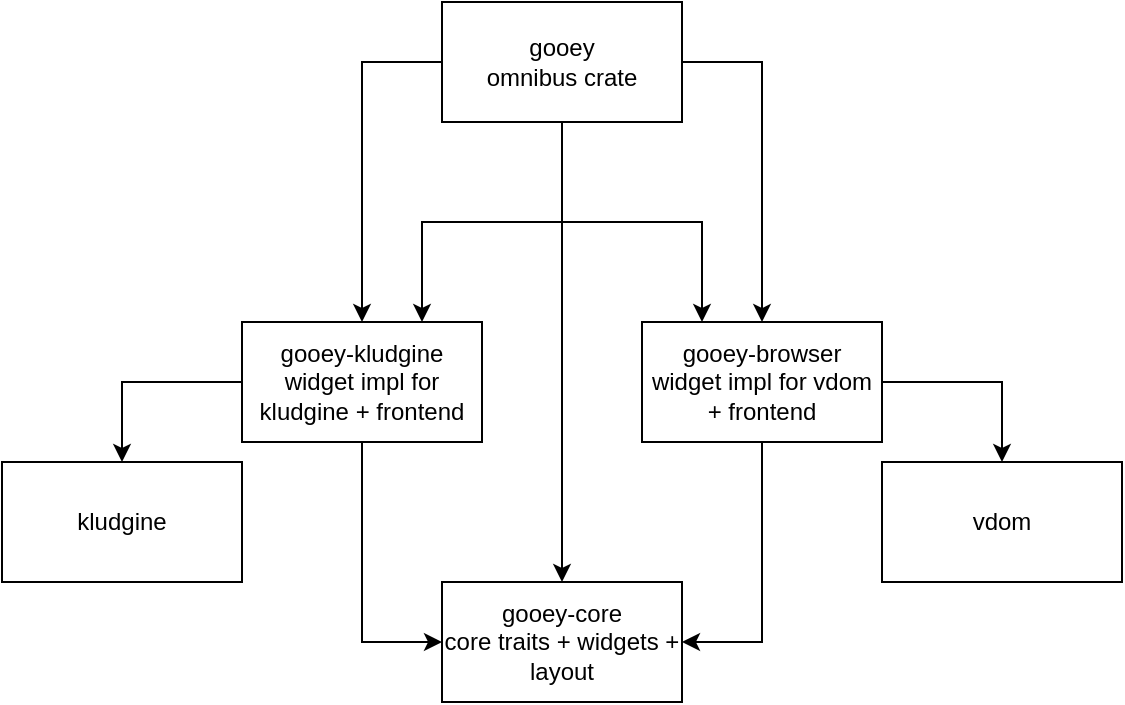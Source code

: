 <mxfile version="14.5.1" type="device"><diagram id="FiEMxNP7wVq17u4CAkU2" name="Page-1"><mxGraphModel dx="1518" dy="866" grid="1" gridSize="10" guides="1" tooltips="1" connect="1" arrows="1" fold="1" page="1" pageScale="1" pageWidth="850" pageHeight="1100" math="0" shadow="0"><root><mxCell id="0"/><mxCell id="1" parent="0"/><mxCell id="LTp5parCLsfFBHHjqZqX-10" value="" style="edgeStyle=orthogonalEdgeStyle;rounded=0;orthogonalLoop=1;jettySize=auto;html=1;exitX=0.75;exitY=0;exitDx=0;exitDy=0;startArrow=classic;startFill=1;endArrow=none;endFill=0;entryX=0.5;entryY=1;entryDx=0;entryDy=0;" parent="1" source="LTp5parCLsfFBHHjqZqX-2" target="LTp5parCLsfFBHHjqZqX-5" edge="1"><mxGeometry relative="1" as="geometry"><mxPoint x="340" y="150" as="targetPoint"/></mxGeometry></mxCell><mxCell id="LTp5parCLsfFBHHjqZqX-17" style="edgeStyle=orthogonalEdgeStyle;rounded=0;orthogonalLoop=1;jettySize=auto;html=1;exitX=0.5;exitY=1;exitDx=0;exitDy=0;entryX=0;entryY=0.5;entryDx=0;entryDy=0;" parent="1" source="LTp5parCLsfFBHHjqZqX-2" target="LTp5parCLsfFBHHjqZqX-11" edge="1"><mxGeometry relative="1" as="geometry"/></mxCell><mxCell id="LTp5parCLsfFBHHjqZqX-21" style="edgeStyle=orthogonalEdgeStyle;rounded=0;orthogonalLoop=1;jettySize=auto;html=1;exitX=0.5;exitY=0;exitDx=0;exitDy=0;entryX=0;entryY=0.5;entryDx=0;entryDy=0;startArrow=classic;startFill=1;endArrow=none;endFill=0;" parent="1" source="LTp5parCLsfFBHHjqZqX-2" target="LTp5parCLsfFBHHjqZqX-5" edge="1"><mxGeometry relative="1" as="geometry"/></mxCell><mxCell id="LTp5parCLsfFBHHjqZqX-2" value="gooey-kludgine&lt;br&gt;widget impl for kludgine + frontend" style="rounded=0;whiteSpace=wrap;html=1;" parent="1" vertex="1"><mxGeometry x="140" y="200" width="120" height="60" as="geometry"/></mxCell><mxCell id="LTp5parCLsfFBHHjqZqX-5" value="gooey&lt;br&gt;omnibus crate" style="rounded=0;whiteSpace=wrap;html=1;" parent="1" vertex="1"><mxGeometry x="240" y="40" width="120" height="60" as="geometry"/></mxCell><mxCell id="LTp5parCLsfFBHHjqZqX-20" style="edgeStyle=orthogonalEdgeStyle;rounded=0;orthogonalLoop=1;jettySize=auto;html=1;entryX=0;entryY=0.5;entryDx=0;entryDy=0;startArrow=classic;startFill=1;endArrow=none;endFill=0;" parent="1" source="LTp5parCLsfFBHHjqZqX-7" target="LTp5parCLsfFBHHjqZqX-2" edge="1"><mxGeometry relative="1" as="geometry"/></mxCell><mxCell id="LTp5parCLsfFBHHjqZqX-7" value="kludgine" style="rounded=0;whiteSpace=wrap;html=1;" parent="1" vertex="1"><mxGeometry x="20" y="270" width="120" height="60" as="geometry"/></mxCell><mxCell id="LTp5parCLsfFBHHjqZqX-19" style="edgeStyle=orthogonalEdgeStyle;rounded=0;orthogonalLoop=1;jettySize=auto;html=1;entryX=1;entryY=0.5;entryDx=0;entryDy=0;endArrow=none;endFill=0;startArrow=classic;startFill=1;" parent="1" source="LTp5parCLsfFBHHjqZqX-8" target="LTp5parCLsfFBHHjqZqX-13" edge="1"><mxGeometry relative="1" as="geometry"/></mxCell><mxCell id="LTp5parCLsfFBHHjqZqX-8" value="vdom" style="rounded=0;whiteSpace=wrap;html=1;" parent="1" vertex="1"><mxGeometry x="460" y="270" width="120" height="60" as="geometry"/></mxCell><mxCell id="LTp5parCLsfFBHHjqZqX-12" value="" style="edgeStyle=orthogonalEdgeStyle;rounded=0;orthogonalLoop=1;jettySize=auto;html=1;exitX=0.5;exitY=1;exitDx=0;exitDy=0;" parent="1" source="LTp5parCLsfFBHHjqZqX-5" target="LTp5parCLsfFBHHjqZqX-11" edge="1"><mxGeometry relative="1" as="geometry"><mxPoint x="340" y="150" as="sourcePoint"/></mxGeometry></mxCell><mxCell id="LTp5parCLsfFBHHjqZqX-11" value="gooey-core&lt;br&gt;core traits + widgets + layout" style="rounded=0;whiteSpace=wrap;html=1;" parent="1" vertex="1"><mxGeometry x="240" y="330" width="120" height="60" as="geometry"/></mxCell><mxCell id="LTp5parCLsfFBHHjqZqX-16" style="edgeStyle=orthogonalEdgeStyle;rounded=0;orthogonalLoop=1;jettySize=auto;html=1;exitX=0.25;exitY=0;exitDx=0;exitDy=0;endArrow=none;endFill=0;startArrow=classic;startFill=1;entryX=0.5;entryY=1;entryDx=0;entryDy=0;" parent="1" source="LTp5parCLsfFBHHjqZqX-13" target="LTp5parCLsfFBHHjqZqX-5" edge="1"><mxGeometry relative="1" as="geometry"><mxPoint x="340" y="150" as="targetPoint"/></mxGeometry></mxCell><mxCell id="LTp5parCLsfFBHHjqZqX-18" style="edgeStyle=orthogonalEdgeStyle;rounded=0;orthogonalLoop=1;jettySize=auto;html=1;exitX=0.5;exitY=1;exitDx=0;exitDy=0;entryX=1;entryY=0.5;entryDx=0;entryDy=0;" parent="1" source="LTp5parCLsfFBHHjqZqX-13" target="LTp5parCLsfFBHHjqZqX-11" edge="1"><mxGeometry relative="1" as="geometry"/></mxCell><mxCell id="LTp5parCLsfFBHHjqZqX-22" style="edgeStyle=orthogonalEdgeStyle;rounded=0;orthogonalLoop=1;jettySize=auto;html=1;exitX=0.5;exitY=0;exitDx=0;exitDy=0;entryX=1;entryY=0.5;entryDx=0;entryDy=0;endArrow=none;endFill=0;startArrow=classic;startFill=1;" parent="1" source="LTp5parCLsfFBHHjqZqX-13" target="LTp5parCLsfFBHHjqZqX-5" edge="1"><mxGeometry relative="1" as="geometry"><mxPoint x="160" y="80" as="targetPoint"/></mxGeometry></mxCell><mxCell id="LTp5parCLsfFBHHjqZqX-13" value="gooey-browser&lt;br&gt;widget impl for vdom + frontend" style="rounded=0;whiteSpace=wrap;html=1;" parent="1" vertex="1"><mxGeometry x="340" y="200" width="120" height="60" as="geometry"/></mxCell></root></mxGraphModel></diagram></mxfile>